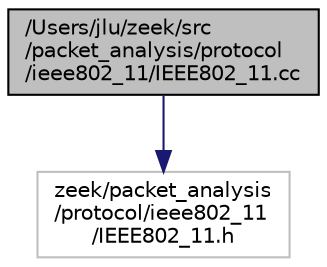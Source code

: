 digraph "/Users/jlu/zeek/src/packet_analysis/protocol/ieee802_11/IEEE802_11.cc"
{
 // LATEX_PDF_SIZE
  edge [fontname="Helvetica",fontsize="10",labelfontname="Helvetica",labelfontsize="10"];
  node [fontname="Helvetica",fontsize="10",shape=record];
  Node1 [label="/Users/jlu/zeek/src\l/packet_analysis/protocol\l/ieee802_11/IEEE802_11.cc",height=0.2,width=0.4,color="black", fillcolor="grey75", style="filled", fontcolor="black",tooltip=" "];
  Node1 -> Node2 [color="midnightblue",fontsize="10",style="solid",fontname="Helvetica"];
  Node2 [label="zeek/packet_analysis\l/protocol/ieee802_11\l/IEEE802_11.h",height=0.2,width=0.4,color="grey75", fillcolor="white", style="filled",tooltip=" "];
}
